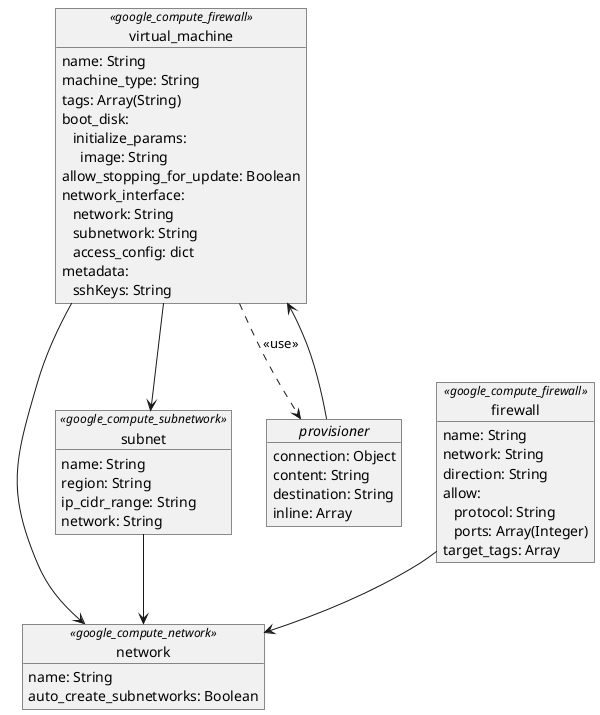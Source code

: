 @startuml terraform

' Design Configuration
skinparam monochrome true
skinparam tabSize 2

object "network" as network <<google_compute_network>> {
    name: String
    auto_create_subnetworks: Boolean
}

object "subnet" as subnet <<google_compute_subnetwork>> {
    name: String
    region: String
    ip_cidr_range: String
    network: String
}

object "firewall" as firewall <<google_compute_firewall>> {
    name: String
    network: String
    direction: String
    allow:
        \t protocol: String
        \t ports: Array(Integer)
    target_tags: Array
}

object "virtual_machine" as vm <<google_compute_firewall>> {
    name: String
    machine_type: String
    tags: Array(String)
    boot_disk:
        \t initialize_params:
            \t \t image: String
    allow_stopping_for_update: Boolean
    network_interface:
        \t network: String
        \t subnetwork: String
        \t access_config: dict
    metadata:
        \t sshKeys: String
}

object "//provisioner//" as provisioner {
    connection: Object
    content: String
    destination: String
    inline: Array
}

subnet --> network
firewall --> network

vm --> network
vm --> subnet

vm ..> provisioner : <<use>>

provisioner --> vm

@enduml
